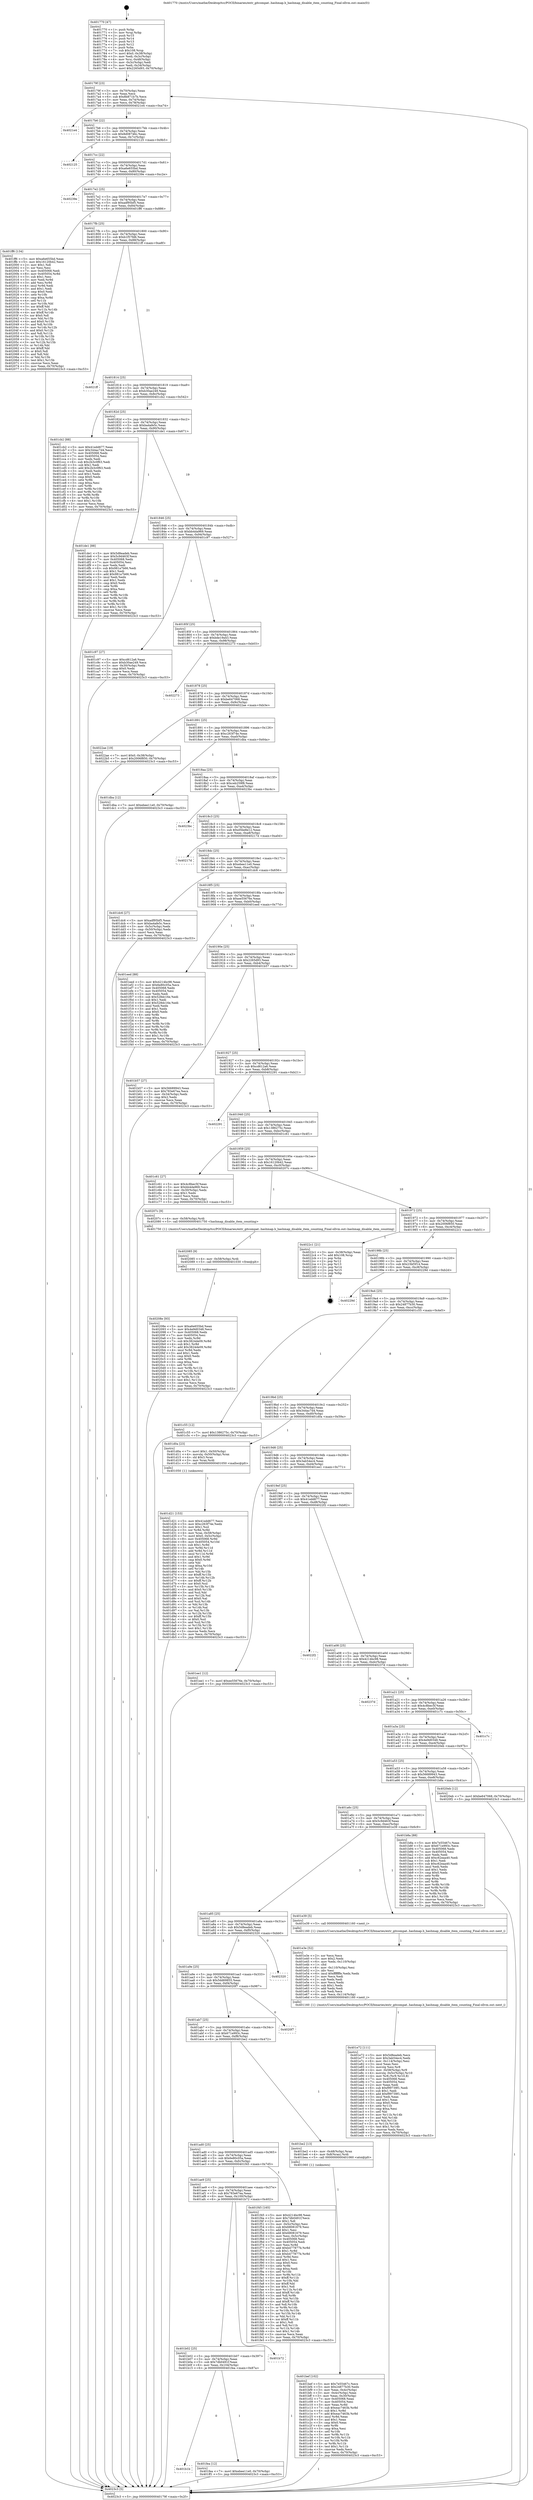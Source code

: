 digraph "0x401770" {
  label = "0x401770 (/mnt/c/Users/mathe/Desktop/tcc/POCII/binaries/extr_gitcompat..hashmap.h_hashmap_disable_item_counting_Final-ollvm.out::main(0))"
  labelloc = "t"
  node[shape=record]

  Entry [label="",width=0.3,height=0.3,shape=circle,fillcolor=black,style=filled]
  "0x40179f" [label="{
     0x40179f [23]\l
     | [instrs]\l
     &nbsp;&nbsp;0x40179f \<+3\>: mov -0x70(%rbp),%eax\l
     &nbsp;&nbsp;0x4017a2 \<+2\>: mov %eax,%ecx\l
     &nbsp;&nbsp;0x4017a4 \<+6\>: sub $0x8b871b7b,%ecx\l
     &nbsp;&nbsp;0x4017aa \<+3\>: mov %eax,-0x74(%rbp)\l
     &nbsp;&nbsp;0x4017ad \<+3\>: mov %ecx,-0x78(%rbp)\l
     &nbsp;&nbsp;0x4017b0 \<+6\>: je 00000000004021e4 \<main+0xa74\>\l
  }"]
  "0x4021e4" [label="{
     0x4021e4\l
  }", style=dashed]
  "0x4017b6" [label="{
     0x4017b6 [22]\l
     | [instrs]\l
     &nbsp;&nbsp;0x4017b6 \<+5\>: jmp 00000000004017bb \<main+0x4b\>\l
     &nbsp;&nbsp;0x4017bb \<+3\>: mov -0x74(%rbp),%eax\l
     &nbsp;&nbsp;0x4017be \<+5\>: sub $0x8d08746c,%eax\l
     &nbsp;&nbsp;0x4017c3 \<+3\>: mov %eax,-0x7c(%rbp)\l
     &nbsp;&nbsp;0x4017c6 \<+6\>: je 0000000000402125 \<main+0x9b5\>\l
  }"]
  Exit [label="",width=0.3,height=0.3,shape=circle,fillcolor=black,style=filled,peripheries=2]
  "0x402125" [label="{
     0x402125\l
  }", style=dashed]
  "0x4017cc" [label="{
     0x4017cc [22]\l
     | [instrs]\l
     &nbsp;&nbsp;0x4017cc \<+5\>: jmp 00000000004017d1 \<main+0x61\>\l
     &nbsp;&nbsp;0x4017d1 \<+3\>: mov -0x74(%rbp),%eax\l
     &nbsp;&nbsp;0x4017d4 \<+5\>: sub $0xa6e655bd,%eax\l
     &nbsp;&nbsp;0x4017d9 \<+3\>: mov %eax,-0x80(%rbp)\l
     &nbsp;&nbsp;0x4017dc \<+6\>: je 000000000040239e \<main+0xc2e\>\l
  }"]
  "0x40208e" [label="{
     0x40208e [93]\l
     | [instrs]\l
     &nbsp;&nbsp;0x40208e \<+5\>: mov $0xa6e655bd,%eax\l
     &nbsp;&nbsp;0x402093 \<+5\>: mov $0x4e9d0348,%ecx\l
     &nbsp;&nbsp;0x402098 \<+7\>: mov 0x405068,%edx\l
     &nbsp;&nbsp;0x40209f \<+7\>: mov 0x405054,%esi\l
     &nbsp;&nbsp;0x4020a6 \<+3\>: mov %edx,%r8d\l
     &nbsp;&nbsp;0x4020a9 \<+7\>: sub $0x3824de09,%r8d\l
     &nbsp;&nbsp;0x4020b0 \<+4\>: sub $0x1,%r8d\l
     &nbsp;&nbsp;0x4020b4 \<+7\>: add $0x3824de09,%r8d\l
     &nbsp;&nbsp;0x4020bb \<+4\>: imul %r8d,%edx\l
     &nbsp;&nbsp;0x4020bf \<+3\>: and $0x1,%edx\l
     &nbsp;&nbsp;0x4020c2 \<+3\>: cmp $0x0,%edx\l
     &nbsp;&nbsp;0x4020c5 \<+4\>: sete %r9b\l
     &nbsp;&nbsp;0x4020c9 \<+3\>: cmp $0xa,%esi\l
     &nbsp;&nbsp;0x4020cc \<+4\>: setl %r10b\l
     &nbsp;&nbsp;0x4020d0 \<+3\>: mov %r9b,%r11b\l
     &nbsp;&nbsp;0x4020d3 \<+3\>: and %r10b,%r11b\l
     &nbsp;&nbsp;0x4020d6 \<+3\>: xor %r10b,%r9b\l
     &nbsp;&nbsp;0x4020d9 \<+3\>: or %r9b,%r11b\l
     &nbsp;&nbsp;0x4020dc \<+4\>: test $0x1,%r11b\l
     &nbsp;&nbsp;0x4020e0 \<+3\>: cmovne %ecx,%eax\l
     &nbsp;&nbsp;0x4020e3 \<+3\>: mov %eax,-0x70(%rbp)\l
     &nbsp;&nbsp;0x4020e6 \<+5\>: jmp 00000000004023c3 \<main+0xc53\>\l
  }"]
  "0x40239e" [label="{
     0x40239e\l
  }", style=dashed]
  "0x4017e2" [label="{
     0x4017e2 [25]\l
     | [instrs]\l
     &nbsp;&nbsp;0x4017e2 \<+5\>: jmp 00000000004017e7 \<main+0x77\>\l
     &nbsp;&nbsp;0x4017e7 \<+3\>: mov -0x74(%rbp),%eax\l
     &nbsp;&nbsp;0x4017ea \<+5\>: sub $0xadf95bf5,%eax\l
     &nbsp;&nbsp;0x4017ef \<+6\>: mov %eax,-0x84(%rbp)\l
     &nbsp;&nbsp;0x4017f5 \<+6\>: je 0000000000401ff6 \<main+0x886\>\l
  }"]
  "0x402085" [label="{
     0x402085 [9]\l
     | [instrs]\l
     &nbsp;&nbsp;0x402085 \<+4\>: mov -0x58(%rbp),%rdi\l
     &nbsp;&nbsp;0x402089 \<+5\>: call 0000000000401030 \<free@plt\>\l
     | [calls]\l
     &nbsp;&nbsp;0x401030 \{1\} (unknown)\l
  }"]
  "0x401ff6" [label="{
     0x401ff6 [134]\l
     | [instrs]\l
     &nbsp;&nbsp;0x401ff6 \<+5\>: mov $0xa6e655bd,%eax\l
     &nbsp;&nbsp;0x401ffb \<+5\>: mov $0x16120b42,%ecx\l
     &nbsp;&nbsp;0x402000 \<+2\>: mov $0x1,%dl\l
     &nbsp;&nbsp;0x402002 \<+2\>: xor %esi,%esi\l
     &nbsp;&nbsp;0x402004 \<+7\>: mov 0x405068,%edi\l
     &nbsp;&nbsp;0x40200b \<+8\>: mov 0x405054,%r8d\l
     &nbsp;&nbsp;0x402013 \<+3\>: sub $0x1,%esi\l
     &nbsp;&nbsp;0x402016 \<+3\>: mov %edi,%r9d\l
     &nbsp;&nbsp;0x402019 \<+3\>: add %esi,%r9d\l
     &nbsp;&nbsp;0x40201c \<+4\>: imul %r9d,%edi\l
     &nbsp;&nbsp;0x402020 \<+3\>: and $0x1,%edi\l
     &nbsp;&nbsp;0x402023 \<+3\>: cmp $0x0,%edi\l
     &nbsp;&nbsp;0x402026 \<+4\>: sete %r10b\l
     &nbsp;&nbsp;0x40202a \<+4\>: cmp $0xa,%r8d\l
     &nbsp;&nbsp;0x40202e \<+4\>: setl %r11b\l
     &nbsp;&nbsp;0x402032 \<+3\>: mov %r10b,%bl\l
     &nbsp;&nbsp;0x402035 \<+3\>: xor $0xff,%bl\l
     &nbsp;&nbsp;0x402038 \<+3\>: mov %r11b,%r14b\l
     &nbsp;&nbsp;0x40203b \<+4\>: xor $0xff,%r14b\l
     &nbsp;&nbsp;0x40203f \<+3\>: xor $0x0,%dl\l
     &nbsp;&nbsp;0x402042 \<+3\>: mov %bl,%r15b\l
     &nbsp;&nbsp;0x402045 \<+4\>: and $0x0,%r15b\l
     &nbsp;&nbsp;0x402049 \<+3\>: and %dl,%r10b\l
     &nbsp;&nbsp;0x40204c \<+3\>: mov %r14b,%r12b\l
     &nbsp;&nbsp;0x40204f \<+4\>: and $0x0,%r12b\l
     &nbsp;&nbsp;0x402053 \<+3\>: and %dl,%r11b\l
     &nbsp;&nbsp;0x402056 \<+3\>: or %r10b,%r15b\l
     &nbsp;&nbsp;0x402059 \<+3\>: or %r11b,%r12b\l
     &nbsp;&nbsp;0x40205c \<+3\>: xor %r12b,%r15b\l
     &nbsp;&nbsp;0x40205f \<+3\>: or %r14b,%bl\l
     &nbsp;&nbsp;0x402062 \<+3\>: xor $0xff,%bl\l
     &nbsp;&nbsp;0x402065 \<+3\>: or $0x0,%dl\l
     &nbsp;&nbsp;0x402068 \<+2\>: and %dl,%bl\l
     &nbsp;&nbsp;0x40206a \<+3\>: or %bl,%r15b\l
     &nbsp;&nbsp;0x40206d \<+4\>: test $0x1,%r15b\l
     &nbsp;&nbsp;0x402071 \<+3\>: cmovne %ecx,%eax\l
     &nbsp;&nbsp;0x402074 \<+3\>: mov %eax,-0x70(%rbp)\l
     &nbsp;&nbsp;0x402077 \<+5\>: jmp 00000000004023c3 \<main+0xc53\>\l
  }"]
  "0x4017fb" [label="{
     0x4017fb [25]\l
     | [instrs]\l
     &nbsp;&nbsp;0x4017fb \<+5\>: jmp 0000000000401800 \<main+0x90\>\l
     &nbsp;&nbsp;0x401800 \<+3\>: mov -0x74(%rbp),%eax\l
     &nbsp;&nbsp;0x401803 \<+5\>: sub $0xb1f57fd6,%eax\l
     &nbsp;&nbsp;0x401808 \<+6\>: mov %eax,-0x88(%rbp)\l
     &nbsp;&nbsp;0x40180e \<+6\>: je 00000000004021ff \<main+0xa8f\>\l
  }"]
  "0x401b1b" [label="{
     0x401b1b\l
  }", style=dashed]
  "0x4021ff" [label="{
     0x4021ff\l
  }", style=dashed]
  "0x401814" [label="{
     0x401814 [25]\l
     | [instrs]\l
     &nbsp;&nbsp;0x401814 \<+5\>: jmp 0000000000401819 \<main+0xa9\>\l
     &nbsp;&nbsp;0x401819 \<+3\>: mov -0x74(%rbp),%eax\l
     &nbsp;&nbsp;0x40181c \<+5\>: sub $0xb30ae249,%eax\l
     &nbsp;&nbsp;0x401821 \<+6\>: mov %eax,-0x8c(%rbp)\l
     &nbsp;&nbsp;0x401827 \<+6\>: je 0000000000401cb2 \<main+0x542\>\l
  }"]
  "0x401fea" [label="{
     0x401fea [12]\l
     | [instrs]\l
     &nbsp;&nbsp;0x401fea \<+7\>: movl $0xebee11e0,-0x70(%rbp)\l
     &nbsp;&nbsp;0x401ff1 \<+5\>: jmp 00000000004023c3 \<main+0xc53\>\l
  }"]
  "0x401cb2" [label="{
     0x401cb2 [88]\l
     | [instrs]\l
     &nbsp;&nbsp;0x401cb2 \<+5\>: mov $0x41edd677,%eax\l
     &nbsp;&nbsp;0x401cb7 \<+5\>: mov $0x344ac7d4,%ecx\l
     &nbsp;&nbsp;0x401cbc \<+7\>: mov 0x405068,%edx\l
     &nbsp;&nbsp;0x401cc3 \<+7\>: mov 0x405054,%esi\l
     &nbsp;&nbsp;0x401cca \<+2\>: mov %edx,%edi\l
     &nbsp;&nbsp;0x401ccc \<+6\>: sub $0x2b3c0f63,%edi\l
     &nbsp;&nbsp;0x401cd2 \<+3\>: sub $0x1,%edi\l
     &nbsp;&nbsp;0x401cd5 \<+6\>: add $0x2b3c0f63,%edi\l
     &nbsp;&nbsp;0x401cdb \<+3\>: imul %edi,%edx\l
     &nbsp;&nbsp;0x401cde \<+3\>: and $0x1,%edx\l
     &nbsp;&nbsp;0x401ce1 \<+3\>: cmp $0x0,%edx\l
     &nbsp;&nbsp;0x401ce4 \<+4\>: sete %r8b\l
     &nbsp;&nbsp;0x401ce8 \<+3\>: cmp $0xa,%esi\l
     &nbsp;&nbsp;0x401ceb \<+4\>: setl %r9b\l
     &nbsp;&nbsp;0x401cef \<+3\>: mov %r8b,%r10b\l
     &nbsp;&nbsp;0x401cf2 \<+3\>: and %r9b,%r10b\l
     &nbsp;&nbsp;0x401cf5 \<+3\>: xor %r9b,%r8b\l
     &nbsp;&nbsp;0x401cf8 \<+3\>: or %r8b,%r10b\l
     &nbsp;&nbsp;0x401cfb \<+4\>: test $0x1,%r10b\l
     &nbsp;&nbsp;0x401cff \<+3\>: cmovne %ecx,%eax\l
     &nbsp;&nbsp;0x401d02 \<+3\>: mov %eax,-0x70(%rbp)\l
     &nbsp;&nbsp;0x401d05 \<+5\>: jmp 00000000004023c3 \<main+0xc53\>\l
  }"]
  "0x40182d" [label="{
     0x40182d [25]\l
     | [instrs]\l
     &nbsp;&nbsp;0x40182d \<+5\>: jmp 0000000000401832 \<main+0xc2\>\l
     &nbsp;&nbsp;0x401832 \<+3\>: mov -0x74(%rbp),%eax\l
     &nbsp;&nbsp;0x401835 \<+5\>: sub $0xba4afe5c,%eax\l
     &nbsp;&nbsp;0x40183a \<+6\>: mov %eax,-0x90(%rbp)\l
     &nbsp;&nbsp;0x401840 \<+6\>: je 0000000000401de1 \<main+0x671\>\l
  }"]
  "0x401b02" [label="{
     0x401b02 [25]\l
     | [instrs]\l
     &nbsp;&nbsp;0x401b02 \<+5\>: jmp 0000000000401b07 \<main+0x397\>\l
     &nbsp;&nbsp;0x401b07 \<+3\>: mov -0x74(%rbp),%eax\l
     &nbsp;&nbsp;0x401b0a \<+5\>: sub $0x7db0491f,%eax\l
     &nbsp;&nbsp;0x401b0f \<+6\>: mov %eax,-0x104(%rbp)\l
     &nbsp;&nbsp;0x401b15 \<+6\>: je 0000000000401fea \<main+0x87a\>\l
  }"]
  "0x401de1" [label="{
     0x401de1 [88]\l
     | [instrs]\l
     &nbsp;&nbsp;0x401de1 \<+5\>: mov $0x5d8eadeb,%eax\l
     &nbsp;&nbsp;0x401de6 \<+5\>: mov $0x5c9d463f,%ecx\l
     &nbsp;&nbsp;0x401deb \<+7\>: mov 0x405068,%edx\l
     &nbsp;&nbsp;0x401df2 \<+7\>: mov 0x405054,%esi\l
     &nbsp;&nbsp;0x401df9 \<+2\>: mov %edx,%edi\l
     &nbsp;&nbsp;0x401dfb \<+6\>: sub $0x981a7b66,%edi\l
     &nbsp;&nbsp;0x401e01 \<+3\>: sub $0x1,%edi\l
     &nbsp;&nbsp;0x401e04 \<+6\>: add $0x981a7b66,%edi\l
     &nbsp;&nbsp;0x401e0a \<+3\>: imul %edi,%edx\l
     &nbsp;&nbsp;0x401e0d \<+3\>: and $0x1,%edx\l
     &nbsp;&nbsp;0x401e10 \<+3\>: cmp $0x0,%edx\l
     &nbsp;&nbsp;0x401e13 \<+4\>: sete %r8b\l
     &nbsp;&nbsp;0x401e17 \<+3\>: cmp $0xa,%esi\l
     &nbsp;&nbsp;0x401e1a \<+4\>: setl %r9b\l
     &nbsp;&nbsp;0x401e1e \<+3\>: mov %r8b,%r10b\l
     &nbsp;&nbsp;0x401e21 \<+3\>: and %r9b,%r10b\l
     &nbsp;&nbsp;0x401e24 \<+3\>: xor %r9b,%r8b\l
     &nbsp;&nbsp;0x401e27 \<+3\>: or %r8b,%r10b\l
     &nbsp;&nbsp;0x401e2a \<+4\>: test $0x1,%r10b\l
     &nbsp;&nbsp;0x401e2e \<+3\>: cmovne %ecx,%eax\l
     &nbsp;&nbsp;0x401e31 \<+3\>: mov %eax,-0x70(%rbp)\l
     &nbsp;&nbsp;0x401e34 \<+5\>: jmp 00000000004023c3 \<main+0xc53\>\l
  }"]
  "0x401846" [label="{
     0x401846 [25]\l
     | [instrs]\l
     &nbsp;&nbsp;0x401846 \<+5\>: jmp 000000000040184b \<main+0xdb\>\l
     &nbsp;&nbsp;0x40184b \<+3\>: mov -0x74(%rbp),%eax\l
     &nbsp;&nbsp;0x40184e \<+5\>: sub $0xbb4da969,%eax\l
     &nbsp;&nbsp;0x401853 \<+6\>: mov %eax,-0x94(%rbp)\l
     &nbsp;&nbsp;0x401859 \<+6\>: je 0000000000401c97 \<main+0x527\>\l
  }"]
  "0x401b72" [label="{
     0x401b72\l
  }", style=dashed]
  "0x401c97" [label="{
     0x401c97 [27]\l
     | [instrs]\l
     &nbsp;&nbsp;0x401c97 \<+5\>: mov $0xcd612a6,%eax\l
     &nbsp;&nbsp;0x401c9c \<+5\>: mov $0xb30ae249,%ecx\l
     &nbsp;&nbsp;0x401ca1 \<+3\>: mov -0x30(%rbp),%edx\l
     &nbsp;&nbsp;0x401ca4 \<+3\>: cmp $0x0,%edx\l
     &nbsp;&nbsp;0x401ca7 \<+3\>: cmove %ecx,%eax\l
     &nbsp;&nbsp;0x401caa \<+3\>: mov %eax,-0x70(%rbp)\l
     &nbsp;&nbsp;0x401cad \<+5\>: jmp 00000000004023c3 \<main+0xc53\>\l
  }"]
  "0x40185f" [label="{
     0x40185f [25]\l
     | [instrs]\l
     &nbsp;&nbsp;0x40185f \<+5\>: jmp 0000000000401864 \<main+0xf4\>\l
     &nbsp;&nbsp;0x401864 \<+3\>: mov -0x74(%rbp),%eax\l
     &nbsp;&nbsp;0x401867 \<+5\>: sub $0xbde19a43,%eax\l
     &nbsp;&nbsp;0x40186c \<+6\>: mov %eax,-0x98(%rbp)\l
     &nbsp;&nbsp;0x401872 \<+6\>: je 0000000000402273 \<main+0xb03\>\l
  }"]
  "0x401ae9" [label="{
     0x401ae9 [25]\l
     | [instrs]\l
     &nbsp;&nbsp;0x401ae9 \<+5\>: jmp 0000000000401aee \<main+0x37e\>\l
     &nbsp;&nbsp;0x401aee \<+3\>: mov -0x74(%rbp),%eax\l
     &nbsp;&nbsp;0x401af1 \<+5\>: sub $0x783e67ea,%eax\l
     &nbsp;&nbsp;0x401af6 \<+6\>: mov %eax,-0x100(%rbp)\l
     &nbsp;&nbsp;0x401afc \<+6\>: je 0000000000401b72 \<main+0x402\>\l
  }"]
  "0x402273" [label="{
     0x402273\l
  }", style=dashed]
  "0x401878" [label="{
     0x401878 [25]\l
     | [instrs]\l
     &nbsp;&nbsp;0x401878 \<+5\>: jmp 000000000040187d \<main+0x10d\>\l
     &nbsp;&nbsp;0x40187d \<+3\>: mov -0x74(%rbp),%eax\l
     &nbsp;&nbsp;0x401880 \<+5\>: sub $0xbe647068,%eax\l
     &nbsp;&nbsp;0x401885 \<+6\>: mov %eax,-0x9c(%rbp)\l
     &nbsp;&nbsp;0x40188b \<+6\>: je 00000000004022ae \<main+0xb3e\>\l
  }"]
  "0x401f45" [label="{
     0x401f45 [165]\l
     | [instrs]\l
     &nbsp;&nbsp;0x401f45 \<+5\>: mov $0x4214bc98,%eax\l
     &nbsp;&nbsp;0x401f4a \<+5\>: mov $0x7db0491f,%ecx\l
     &nbsp;&nbsp;0x401f4f \<+2\>: mov $0x1,%dl\l
     &nbsp;&nbsp;0x401f51 \<+3\>: mov -0x5c(%rbp),%esi\l
     &nbsp;&nbsp;0x401f54 \<+6\>: sub $0x68081679,%esi\l
     &nbsp;&nbsp;0x401f5a \<+3\>: add $0x1,%esi\l
     &nbsp;&nbsp;0x401f5d \<+6\>: add $0x68081679,%esi\l
     &nbsp;&nbsp;0x401f63 \<+3\>: mov %esi,-0x5c(%rbp)\l
     &nbsp;&nbsp;0x401f66 \<+7\>: mov 0x405068,%esi\l
     &nbsp;&nbsp;0x401f6d \<+7\>: mov 0x405054,%edi\l
     &nbsp;&nbsp;0x401f74 \<+3\>: mov %esi,%r8d\l
     &nbsp;&nbsp;0x401f77 \<+7\>: add $0xb477877b,%r8d\l
     &nbsp;&nbsp;0x401f7e \<+4\>: sub $0x1,%r8d\l
     &nbsp;&nbsp;0x401f82 \<+7\>: sub $0xb477877b,%r8d\l
     &nbsp;&nbsp;0x401f89 \<+4\>: imul %r8d,%esi\l
     &nbsp;&nbsp;0x401f8d \<+3\>: and $0x1,%esi\l
     &nbsp;&nbsp;0x401f90 \<+3\>: cmp $0x0,%esi\l
     &nbsp;&nbsp;0x401f93 \<+4\>: sete %r9b\l
     &nbsp;&nbsp;0x401f97 \<+3\>: cmp $0xa,%edi\l
     &nbsp;&nbsp;0x401f9a \<+4\>: setl %r10b\l
     &nbsp;&nbsp;0x401f9e \<+3\>: mov %r9b,%r11b\l
     &nbsp;&nbsp;0x401fa1 \<+4\>: xor $0xff,%r11b\l
     &nbsp;&nbsp;0x401fa5 \<+3\>: mov %r10b,%bl\l
     &nbsp;&nbsp;0x401fa8 \<+3\>: xor $0xff,%bl\l
     &nbsp;&nbsp;0x401fab \<+3\>: xor $0x1,%dl\l
     &nbsp;&nbsp;0x401fae \<+3\>: mov %r11b,%r14b\l
     &nbsp;&nbsp;0x401fb1 \<+4\>: and $0xff,%r14b\l
     &nbsp;&nbsp;0x401fb5 \<+3\>: and %dl,%r9b\l
     &nbsp;&nbsp;0x401fb8 \<+3\>: mov %bl,%r15b\l
     &nbsp;&nbsp;0x401fbb \<+4\>: and $0xff,%r15b\l
     &nbsp;&nbsp;0x401fbf \<+3\>: and %dl,%r10b\l
     &nbsp;&nbsp;0x401fc2 \<+3\>: or %r9b,%r14b\l
     &nbsp;&nbsp;0x401fc5 \<+3\>: or %r10b,%r15b\l
     &nbsp;&nbsp;0x401fc8 \<+3\>: xor %r15b,%r14b\l
     &nbsp;&nbsp;0x401fcb \<+3\>: or %bl,%r11b\l
     &nbsp;&nbsp;0x401fce \<+4\>: xor $0xff,%r11b\l
     &nbsp;&nbsp;0x401fd2 \<+3\>: or $0x1,%dl\l
     &nbsp;&nbsp;0x401fd5 \<+3\>: and %dl,%r11b\l
     &nbsp;&nbsp;0x401fd8 \<+3\>: or %r11b,%r14b\l
     &nbsp;&nbsp;0x401fdb \<+4\>: test $0x1,%r14b\l
     &nbsp;&nbsp;0x401fdf \<+3\>: cmovne %ecx,%eax\l
     &nbsp;&nbsp;0x401fe2 \<+3\>: mov %eax,-0x70(%rbp)\l
     &nbsp;&nbsp;0x401fe5 \<+5\>: jmp 00000000004023c3 \<main+0xc53\>\l
  }"]
  "0x4022ae" [label="{
     0x4022ae [19]\l
     | [instrs]\l
     &nbsp;&nbsp;0x4022ae \<+7\>: movl $0x0,-0x38(%rbp)\l
     &nbsp;&nbsp;0x4022b5 \<+7\>: movl $0x2006f850,-0x70(%rbp)\l
     &nbsp;&nbsp;0x4022bc \<+5\>: jmp 00000000004023c3 \<main+0xc53\>\l
  }"]
  "0x401891" [label="{
     0x401891 [25]\l
     | [instrs]\l
     &nbsp;&nbsp;0x401891 \<+5\>: jmp 0000000000401896 \<main+0x126\>\l
     &nbsp;&nbsp;0x401896 \<+3\>: mov -0x74(%rbp),%eax\l
     &nbsp;&nbsp;0x401899 \<+5\>: sub $0xc263f74e,%eax\l
     &nbsp;&nbsp;0x40189e \<+6\>: mov %eax,-0xa0(%rbp)\l
     &nbsp;&nbsp;0x4018a4 \<+6\>: je 0000000000401dba \<main+0x64a\>\l
  }"]
  "0x401e72" [label="{
     0x401e72 [111]\l
     | [instrs]\l
     &nbsp;&nbsp;0x401e72 \<+5\>: mov $0x5d8eadeb,%ecx\l
     &nbsp;&nbsp;0x401e77 \<+5\>: mov $0x3ab54ec4,%edx\l
     &nbsp;&nbsp;0x401e7c \<+6\>: mov -0x114(%rbp),%esi\l
     &nbsp;&nbsp;0x401e82 \<+3\>: imul %eax,%esi\l
     &nbsp;&nbsp;0x401e85 \<+3\>: movslq %esi,%r8\l
     &nbsp;&nbsp;0x401e88 \<+4\>: mov -0x58(%rbp),%r9\l
     &nbsp;&nbsp;0x401e8c \<+4\>: movslq -0x5c(%rbp),%r10\l
     &nbsp;&nbsp;0x401e90 \<+4\>: mov %r8,(%r9,%r10,8)\l
     &nbsp;&nbsp;0x401e94 \<+7\>: mov 0x405068,%eax\l
     &nbsp;&nbsp;0x401e9b \<+7\>: mov 0x405054,%esi\l
     &nbsp;&nbsp;0x401ea2 \<+2\>: mov %eax,%edi\l
     &nbsp;&nbsp;0x401ea4 \<+6\>: sub $0xf99739f1,%edi\l
     &nbsp;&nbsp;0x401eaa \<+3\>: sub $0x1,%edi\l
     &nbsp;&nbsp;0x401ead \<+6\>: add $0xf99739f1,%edi\l
     &nbsp;&nbsp;0x401eb3 \<+3\>: imul %edi,%eax\l
     &nbsp;&nbsp;0x401eb6 \<+3\>: and $0x1,%eax\l
     &nbsp;&nbsp;0x401eb9 \<+3\>: cmp $0x0,%eax\l
     &nbsp;&nbsp;0x401ebc \<+4\>: sete %r11b\l
     &nbsp;&nbsp;0x401ec0 \<+3\>: cmp $0xa,%esi\l
     &nbsp;&nbsp;0x401ec3 \<+3\>: setl %bl\l
     &nbsp;&nbsp;0x401ec6 \<+3\>: mov %r11b,%r14b\l
     &nbsp;&nbsp;0x401ec9 \<+3\>: and %bl,%r14b\l
     &nbsp;&nbsp;0x401ecc \<+3\>: xor %bl,%r11b\l
     &nbsp;&nbsp;0x401ecf \<+3\>: or %r11b,%r14b\l
     &nbsp;&nbsp;0x401ed2 \<+4\>: test $0x1,%r14b\l
     &nbsp;&nbsp;0x401ed6 \<+3\>: cmovne %edx,%ecx\l
     &nbsp;&nbsp;0x401ed9 \<+3\>: mov %ecx,-0x70(%rbp)\l
     &nbsp;&nbsp;0x401edc \<+5\>: jmp 00000000004023c3 \<main+0xc53\>\l
  }"]
  "0x401dba" [label="{
     0x401dba [12]\l
     | [instrs]\l
     &nbsp;&nbsp;0x401dba \<+7\>: movl $0xebee11e0,-0x70(%rbp)\l
     &nbsp;&nbsp;0x401dc1 \<+5\>: jmp 00000000004023c3 \<main+0xc53\>\l
  }"]
  "0x4018aa" [label="{
     0x4018aa [25]\l
     | [instrs]\l
     &nbsp;&nbsp;0x4018aa \<+5\>: jmp 00000000004018af \<main+0x13f\>\l
     &nbsp;&nbsp;0x4018af \<+3\>: mov -0x74(%rbp),%eax\l
     &nbsp;&nbsp;0x4018b2 \<+5\>: sub $0xceb259f8,%eax\l
     &nbsp;&nbsp;0x4018b7 \<+6\>: mov %eax,-0xa4(%rbp)\l
     &nbsp;&nbsp;0x4018bd \<+6\>: je 00000000004023bc \<main+0xc4c\>\l
  }"]
  "0x401e3e" [label="{
     0x401e3e [52]\l
     | [instrs]\l
     &nbsp;&nbsp;0x401e3e \<+2\>: xor %ecx,%ecx\l
     &nbsp;&nbsp;0x401e40 \<+5\>: mov $0x2,%edx\l
     &nbsp;&nbsp;0x401e45 \<+6\>: mov %edx,-0x110(%rbp)\l
     &nbsp;&nbsp;0x401e4b \<+1\>: cltd\l
     &nbsp;&nbsp;0x401e4c \<+6\>: mov -0x110(%rbp),%esi\l
     &nbsp;&nbsp;0x401e52 \<+2\>: idiv %esi\l
     &nbsp;&nbsp;0x401e54 \<+6\>: imul $0xfffffffe,%edx,%edx\l
     &nbsp;&nbsp;0x401e5a \<+2\>: mov %ecx,%edi\l
     &nbsp;&nbsp;0x401e5c \<+2\>: sub %edx,%edi\l
     &nbsp;&nbsp;0x401e5e \<+2\>: mov %ecx,%edx\l
     &nbsp;&nbsp;0x401e60 \<+3\>: sub $0x1,%edx\l
     &nbsp;&nbsp;0x401e63 \<+2\>: add %edx,%edi\l
     &nbsp;&nbsp;0x401e65 \<+2\>: sub %edi,%ecx\l
     &nbsp;&nbsp;0x401e67 \<+6\>: mov %ecx,-0x114(%rbp)\l
     &nbsp;&nbsp;0x401e6d \<+5\>: call 0000000000401160 \<next_i\>\l
     | [calls]\l
     &nbsp;&nbsp;0x401160 \{1\} (/mnt/c/Users/mathe/Desktop/tcc/POCII/binaries/extr_gitcompat..hashmap.h_hashmap_disable_item_counting_Final-ollvm.out::next_i)\l
  }"]
  "0x4023bc" [label="{
     0x4023bc\l
  }", style=dashed]
  "0x4018c3" [label="{
     0x4018c3 [25]\l
     | [instrs]\l
     &nbsp;&nbsp;0x4018c3 \<+5\>: jmp 00000000004018c8 \<main+0x158\>\l
     &nbsp;&nbsp;0x4018c8 \<+3\>: mov -0x74(%rbp),%eax\l
     &nbsp;&nbsp;0x4018cb \<+5\>: sub $0xd5be8e12,%eax\l
     &nbsp;&nbsp;0x4018d0 \<+6\>: mov %eax,-0xa8(%rbp)\l
     &nbsp;&nbsp;0x4018d6 \<+6\>: je 000000000040217d \<main+0xa0d\>\l
  }"]
  "0x401d21" [label="{
     0x401d21 [153]\l
     | [instrs]\l
     &nbsp;&nbsp;0x401d21 \<+5\>: mov $0x41edd677,%ecx\l
     &nbsp;&nbsp;0x401d26 \<+5\>: mov $0xc263f74e,%edx\l
     &nbsp;&nbsp;0x401d2b \<+3\>: mov $0x1,%sil\l
     &nbsp;&nbsp;0x401d2e \<+3\>: xor %r8d,%r8d\l
     &nbsp;&nbsp;0x401d31 \<+4\>: mov %rax,-0x58(%rbp)\l
     &nbsp;&nbsp;0x401d35 \<+7\>: movl $0x0,-0x5c(%rbp)\l
     &nbsp;&nbsp;0x401d3c \<+8\>: mov 0x405068,%r9d\l
     &nbsp;&nbsp;0x401d44 \<+8\>: mov 0x405054,%r10d\l
     &nbsp;&nbsp;0x401d4c \<+4\>: sub $0x1,%r8d\l
     &nbsp;&nbsp;0x401d50 \<+3\>: mov %r9d,%r11d\l
     &nbsp;&nbsp;0x401d53 \<+3\>: add %r8d,%r11d\l
     &nbsp;&nbsp;0x401d56 \<+4\>: imul %r11d,%r9d\l
     &nbsp;&nbsp;0x401d5a \<+4\>: and $0x1,%r9d\l
     &nbsp;&nbsp;0x401d5e \<+4\>: cmp $0x0,%r9d\l
     &nbsp;&nbsp;0x401d62 \<+3\>: sete %bl\l
     &nbsp;&nbsp;0x401d65 \<+4\>: cmp $0xa,%r10d\l
     &nbsp;&nbsp;0x401d69 \<+4\>: setl %r14b\l
     &nbsp;&nbsp;0x401d6d \<+3\>: mov %bl,%r15b\l
     &nbsp;&nbsp;0x401d70 \<+4\>: xor $0xff,%r15b\l
     &nbsp;&nbsp;0x401d74 \<+3\>: mov %r14b,%r12b\l
     &nbsp;&nbsp;0x401d77 \<+4\>: xor $0xff,%r12b\l
     &nbsp;&nbsp;0x401d7b \<+4\>: xor $0x0,%sil\l
     &nbsp;&nbsp;0x401d7f \<+3\>: mov %r15b,%r13b\l
     &nbsp;&nbsp;0x401d82 \<+4\>: and $0x0,%r13b\l
     &nbsp;&nbsp;0x401d86 \<+3\>: and %sil,%bl\l
     &nbsp;&nbsp;0x401d89 \<+3\>: mov %r12b,%al\l
     &nbsp;&nbsp;0x401d8c \<+2\>: and $0x0,%al\l
     &nbsp;&nbsp;0x401d8e \<+3\>: and %sil,%r14b\l
     &nbsp;&nbsp;0x401d91 \<+3\>: or %bl,%r13b\l
     &nbsp;&nbsp;0x401d94 \<+3\>: or %r14b,%al\l
     &nbsp;&nbsp;0x401d97 \<+3\>: xor %al,%r13b\l
     &nbsp;&nbsp;0x401d9a \<+3\>: or %r12b,%r15b\l
     &nbsp;&nbsp;0x401d9d \<+4\>: xor $0xff,%r15b\l
     &nbsp;&nbsp;0x401da1 \<+4\>: or $0x0,%sil\l
     &nbsp;&nbsp;0x401da5 \<+3\>: and %sil,%r15b\l
     &nbsp;&nbsp;0x401da8 \<+3\>: or %r15b,%r13b\l
     &nbsp;&nbsp;0x401dab \<+4\>: test $0x1,%r13b\l
     &nbsp;&nbsp;0x401daf \<+3\>: cmovne %edx,%ecx\l
     &nbsp;&nbsp;0x401db2 \<+3\>: mov %ecx,-0x70(%rbp)\l
     &nbsp;&nbsp;0x401db5 \<+5\>: jmp 00000000004023c3 \<main+0xc53\>\l
  }"]
  "0x40217d" [label="{
     0x40217d\l
  }", style=dashed]
  "0x4018dc" [label="{
     0x4018dc [25]\l
     | [instrs]\l
     &nbsp;&nbsp;0x4018dc \<+5\>: jmp 00000000004018e1 \<main+0x171\>\l
     &nbsp;&nbsp;0x4018e1 \<+3\>: mov -0x74(%rbp),%eax\l
     &nbsp;&nbsp;0x4018e4 \<+5\>: sub $0xebee11e0,%eax\l
     &nbsp;&nbsp;0x4018e9 \<+6\>: mov %eax,-0xac(%rbp)\l
     &nbsp;&nbsp;0x4018ef \<+6\>: je 0000000000401dc6 \<main+0x656\>\l
  }"]
  "0x401bef" [label="{
     0x401bef [102]\l
     | [instrs]\l
     &nbsp;&nbsp;0x401bef \<+5\>: mov $0x7e55467c,%ecx\l
     &nbsp;&nbsp;0x401bf4 \<+5\>: mov $0x24877b30,%edx\l
     &nbsp;&nbsp;0x401bf9 \<+3\>: mov %eax,-0x4c(%rbp)\l
     &nbsp;&nbsp;0x401bfc \<+3\>: mov -0x4c(%rbp),%eax\l
     &nbsp;&nbsp;0x401bff \<+3\>: mov %eax,-0x30(%rbp)\l
     &nbsp;&nbsp;0x401c02 \<+7\>: mov 0x405068,%eax\l
     &nbsp;&nbsp;0x401c09 \<+7\>: mov 0x405054,%esi\l
     &nbsp;&nbsp;0x401c10 \<+3\>: mov %eax,%r8d\l
     &nbsp;&nbsp;0x401c13 \<+7\>: sub $0xeac7463b,%r8d\l
     &nbsp;&nbsp;0x401c1a \<+4\>: sub $0x1,%r8d\l
     &nbsp;&nbsp;0x401c1e \<+7\>: add $0xeac7463b,%r8d\l
     &nbsp;&nbsp;0x401c25 \<+4\>: imul %r8d,%eax\l
     &nbsp;&nbsp;0x401c29 \<+3\>: and $0x1,%eax\l
     &nbsp;&nbsp;0x401c2c \<+3\>: cmp $0x0,%eax\l
     &nbsp;&nbsp;0x401c2f \<+4\>: sete %r9b\l
     &nbsp;&nbsp;0x401c33 \<+3\>: cmp $0xa,%esi\l
     &nbsp;&nbsp;0x401c36 \<+4\>: setl %r10b\l
     &nbsp;&nbsp;0x401c3a \<+3\>: mov %r9b,%r11b\l
     &nbsp;&nbsp;0x401c3d \<+3\>: and %r10b,%r11b\l
     &nbsp;&nbsp;0x401c40 \<+3\>: xor %r10b,%r9b\l
     &nbsp;&nbsp;0x401c43 \<+3\>: or %r9b,%r11b\l
     &nbsp;&nbsp;0x401c46 \<+4\>: test $0x1,%r11b\l
     &nbsp;&nbsp;0x401c4a \<+3\>: cmovne %edx,%ecx\l
     &nbsp;&nbsp;0x401c4d \<+3\>: mov %ecx,-0x70(%rbp)\l
     &nbsp;&nbsp;0x401c50 \<+5\>: jmp 00000000004023c3 \<main+0xc53\>\l
  }"]
  "0x401dc6" [label="{
     0x401dc6 [27]\l
     | [instrs]\l
     &nbsp;&nbsp;0x401dc6 \<+5\>: mov $0xadf95bf5,%eax\l
     &nbsp;&nbsp;0x401dcb \<+5\>: mov $0xba4afe5c,%ecx\l
     &nbsp;&nbsp;0x401dd0 \<+3\>: mov -0x5c(%rbp),%edx\l
     &nbsp;&nbsp;0x401dd3 \<+3\>: cmp -0x50(%rbp),%edx\l
     &nbsp;&nbsp;0x401dd6 \<+3\>: cmovl %ecx,%eax\l
     &nbsp;&nbsp;0x401dd9 \<+3\>: mov %eax,-0x70(%rbp)\l
     &nbsp;&nbsp;0x401ddc \<+5\>: jmp 00000000004023c3 \<main+0xc53\>\l
  }"]
  "0x4018f5" [label="{
     0x4018f5 [25]\l
     | [instrs]\l
     &nbsp;&nbsp;0x4018f5 \<+5\>: jmp 00000000004018fa \<main+0x18a\>\l
     &nbsp;&nbsp;0x4018fa \<+3\>: mov -0x74(%rbp),%eax\l
     &nbsp;&nbsp;0x4018fd \<+5\>: sub $0xee55676e,%eax\l
     &nbsp;&nbsp;0x401902 \<+6\>: mov %eax,-0xb0(%rbp)\l
     &nbsp;&nbsp;0x401908 \<+6\>: je 0000000000401eed \<main+0x77d\>\l
  }"]
  "0x401ad0" [label="{
     0x401ad0 [25]\l
     | [instrs]\l
     &nbsp;&nbsp;0x401ad0 \<+5\>: jmp 0000000000401ad5 \<main+0x365\>\l
     &nbsp;&nbsp;0x401ad5 \<+3\>: mov -0x74(%rbp),%eax\l
     &nbsp;&nbsp;0x401ad8 \<+5\>: sub $0x6e80c05a,%eax\l
     &nbsp;&nbsp;0x401add \<+6\>: mov %eax,-0xfc(%rbp)\l
     &nbsp;&nbsp;0x401ae3 \<+6\>: je 0000000000401f45 \<main+0x7d5\>\l
  }"]
  "0x401eed" [label="{
     0x401eed [88]\l
     | [instrs]\l
     &nbsp;&nbsp;0x401eed \<+5\>: mov $0x4214bc98,%eax\l
     &nbsp;&nbsp;0x401ef2 \<+5\>: mov $0x6e80c05a,%ecx\l
     &nbsp;&nbsp;0x401ef7 \<+7\>: mov 0x405068,%edx\l
     &nbsp;&nbsp;0x401efe \<+7\>: mov 0x405054,%esi\l
     &nbsp;&nbsp;0x401f05 \<+2\>: mov %edx,%edi\l
     &nbsp;&nbsp;0x401f07 \<+6\>: sub $0x528dc16e,%edi\l
     &nbsp;&nbsp;0x401f0d \<+3\>: sub $0x1,%edi\l
     &nbsp;&nbsp;0x401f10 \<+6\>: add $0x528dc16e,%edi\l
     &nbsp;&nbsp;0x401f16 \<+3\>: imul %edi,%edx\l
     &nbsp;&nbsp;0x401f19 \<+3\>: and $0x1,%edx\l
     &nbsp;&nbsp;0x401f1c \<+3\>: cmp $0x0,%edx\l
     &nbsp;&nbsp;0x401f1f \<+4\>: sete %r8b\l
     &nbsp;&nbsp;0x401f23 \<+3\>: cmp $0xa,%esi\l
     &nbsp;&nbsp;0x401f26 \<+4\>: setl %r9b\l
     &nbsp;&nbsp;0x401f2a \<+3\>: mov %r8b,%r10b\l
     &nbsp;&nbsp;0x401f2d \<+3\>: and %r9b,%r10b\l
     &nbsp;&nbsp;0x401f30 \<+3\>: xor %r9b,%r8b\l
     &nbsp;&nbsp;0x401f33 \<+3\>: or %r8b,%r10b\l
     &nbsp;&nbsp;0x401f36 \<+4\>: test $0x1,%r10b\l
     &nbsp;&nbsp;0x401f3a \<+3\>: cmovne %ecx,%eax\l
     &nbsp;&nbsp;0x401f3d \<+3\>: mov %eax,-0x70(%rbp)\l
     &nbsp;&nbsp;0x401f40 \<+5\>: jmp 00000000004023c3 \<main+0xc53\>\l
  }"]
  "0x40190e" [label="{
     0x40190e [25]\l
     | [instrs]\l
     &nbsp;&nbsp;0x40190e \<+5\>: jmp 0000000000401913 \<main+0x1a3\>\l
     &nbsp;&nbsp;0x401913 \<+3\>: mov -0x74(%rbp),%eax\l
     &nbsp;&nbsp;0x401916 \<+5\>: sub $0x2265d93,%eax\l
     &nbsp;&nbsp;0x40191b \<+6\>: mov %eax,-0xb4(%rbp)\l
     &nbsp;&nbsp;0x401921 \<+6\>: je 0000000000401b57 \<main+0x3e7\>\l
  }"]
  "0x401be2" [label="{
     0x401be2 [13]\l
     | [instrs]\l
     &nbsp;&nbsp;0x401be2 \<+4\>: mov -0x48(%rbp),%rax\l
     &nbsp;&nbsp;0x401be6 \<+4\>: mov 0x8(%rax),%rdi\l
     &nbsp;&nbsp;0x401bea \<+5\>: call 0000000000401060 \<atoi@plt\>\l
     | [calls]\l
     &nbsp;&nbsp;0x401060 \{1\} (unknown)\l
  }"]
  "0x401b57" [label="{
     0x401b57 [27]\l
     | [instrs]\l
     &nbsp;&nbsp;0x401b57 \<+5\>: mov $0x56689943,%eax\l
     &nbsp;&nbsp;0x401b5c \<+5\>: mov $0x783e67ea,%ecx\l
     &nbsp;&nbsp;0x401b61 \<+3\>: mov -0x34(%rbp),%edx\l
     &nbsp;&nbsp;0x401b64 \<+3\>: cmp $0x2,%edx\l
     &nbsp;&nbsp;0x401b67 \<+3\>: cmovne %ecx,%eax\l
     &nbsp;&nbsp;0x401b6a \<+3\>: mov %eax,-0x70(%rbp)\l
     &nbsp;&nbsp;0x401b6d \<+5\>: jmp 00000000004023c3 \<main+0xc53\>\l
  }"]
  "0x401927" [label="{
     0x401927 [25]\l
     | [instrs]\l
     &nbsp;&nbsp;0x401927 \<+5\>: jmp 000000000040192c \<main+0x1bc\>\l
     &nbsp;&nbsp;0x40192c \<+3\>: mov -0x74(%rbp),%eax\l
     &nbsp;&nbsp;0x40192f \<+5\>: sub $0xcd612a6,%eax\l
     &nbsp;&nbsp;0x401934 \<+6\>: mov %eax,-0xb8(%rbp)\l
     &nbsp;&nbsp;0x40193a \<+6\>: je 0000000000402291 \<main+0xb21\>\l
  }"]
  "0x4023c3" [label="{
     0x4023c3 [5]\l
     | [instrs]\l
     &nbsp;&nbsp;0x4023c3 \<+5\>: jmp 000000000040179f \<main+0x2f\>\l
  }"]
  "0x401770" [label="{
     0x401770 [47]\l
     | [instrs]\l
     &nbsp;&nbsp;0x401770 \<+1\>: push %rbp\l
     &nbsp;&nbsp;0x401771 \<+3\>: mov %rsp,%rbp\l
     &nbsp;&nbsp;0x401774 \<+2\>: push %r15\l
     &nbsp;&nbsp;0x401776 \<+2\>: push %r14\l
     &nbsp;&nbsp;0x401778 \<+2\>: push %r13\l
     &nbsp;&nbsp;0x40177a \<+2\>: push %r12\l
     &nbsp;&nbsp;0x40177c \<+1\>: push %rbx\l
     &nbsp;&nbsp;0x40177d \<+7\>: sub $0x108,%rsp\l
     &nbsp;&nbsp;0x401784 \<+7\>: movl $0x0,-0x38(%rbp)\l
     &nbsp;&nbsp;0x40178b \<+3\>: mov %edi,-0x3c(%rbp)\l
     &nbsp;&nbsp;0x40178e \<+4\>: mov %rsi,-0x48(%rbp)\l
     &nbsp;&nbsp;0x401792 \<+3\>: mov -0x3c(%rbp),%edi\l
     &nbsp;&nbsp;0x401795 \<+3\>: mov %edi,-0x34(%rbp)\l
     &nbsp;&nbsp;0x401798 \<+7\>: movl $0x2265d93,-0x70(%rbp)\l
  }"]
  "0x401ab7" [label="{
     0x401ab7 [25]\l
     | [instrs]\l
     &nbsp;&nbsp;0x401ab7 \<+5\>: jmp 0000000000401abc \<main+0x34c\>\l
     &nbsp;&nbsp;0x401abc \<+3\>: mov -0x74(%rbp),%eax\l
     &nbsp;&nbsp;0x401abf \<+5\>: sub $0x671e993c,%eax\l
     &nbsp;&nbsp;0x401ac4 \<+6\>: mov %eax,-0xf8(%rbp)\l
     &nbsp;&nbsp;0x401aca \<+6\>: je 0000000000401be2 \<main+0x472\>\l
  }"]
  "0x402291" [label="{
     0x402291\l
  }", style=dashed]
  "0x401940" [label="{
     0x401940 [25]\l
     | [instrs]\l
     &nbsp;&nbsp;0x401940 \<+5\>: jmp 0000000000401945 \<main+0x1d5\>\l
     &nbsp;&nbsp;0x401945 \<+3\>: mov -0x74(%rbp),%eax\l
     &nbsp;&nbsp;0x401948 \<+5\>: sub $0x1386275c,%eax\l
     &nbsp;&nbsp;0x40194d \<+6\>: mov %eax,-0xbc(%rbp)\l
     &nbsp;&nbsp;0x401953 \<+6\>: je 0000000000401c61 \<main+0x4f1\>\l
  }"]
  "0x4020f7" [label="{
     0x4020f7\l
  }", style=dashed]
  "0x401c61" [label="{
     0x401c61 [27]\l
     | [instrs]\l
     &nbsp;&nbsp;0x401c61 \<+5\>: mov $0x4c8bec5f,%eax\l
     &nbsp;&nbsp;0x401c66 \<+5\>: mov $0xbb4da969,%ecx\l
     &nbsp;&nbsp;0x401c6b \<+3\>: mov -0x30(%rbp),%edx\l
     &nbsp;&nbsp;0x401c6e \<+3\>: cmp $0x1,%edx\l
     &nbsp;&nbsp;0x401c71 \<+3\>: cmovl %ecx,%eax\l
     &nbsp;&nbsp;0x401c74 \<+3\>: mov %eax,-0x70(%rbp)\l
     &nbsp;&nbsp;0x401c77 \<+5\>: jmp 00000000004023c3 \<main+0xc53\>\l
  }"]
  "0x401959" [label="{
     0x401959 [25]\l
     | [instrs]\l
     &nbsp;&nbsp;0x401959 \<+5\>: jmp 000000000040195e \<main+0x1ee\>\l
     &nbsp;&nbsp;0x40195e \<+3\>: mov -0x74(%rbp),%eax\l
     &nbsp;&nbsp;0x401961 \<+5\>: sub $0x16120b42,%eax\l
     &nbsp;&nbsp;0x401966 \<+6\>: mov %eax,-0xc0(%rbp)\l
     &nbsp;&nbsp;0x40196c \<+6\>: je 000000000040207c \<main+0x90c\>\l
  }"]
  "0x401a9e" [label="{
     0x401a9e [25]\l
     | [instrs]\l
     &nbsp;&nbsp;0x401a9e \<+5\>: jmp 0000000000401aa3 \<main+0x333\>\l
     &nbsp;&nbsp;0x401aa3 \<+3\>: mov -0x74(%rbp),%eax\l
     &nbsp;&nbsp;0x401aa6 \<+5\>: sub $0x5dd69855,%eax\l
     &nbsp;&nbsp;0x401aab \<+6\>: mov %eax,-0xf4(%rbp)\l
     &nbsp;&nbsp;0x401ab1 \<+6\>: je 00000000004020f7 \<main+0x987\>\l
  }"]
  "0x40207c" [label="{
     0x40207c [9]\l
     | [instrs]\l
     &nbsp;&nbsp;0x40207c \<+4\>: mov -0x58(%rbp),%rdi\l
     &nbsp;&nbsp;0x402080 \<+5\>: call 0000000000401750 \<hashmap_disable_item_counting\>\l
     | [calls]\l
     &nbsp;&nbsp;0x401750 \{1\} (/mnt/c/Users/mathe/Desktop/tcc/POCII/binaries/extr_gitcompat..hashmap.h_hashmap_disable_item_counting_Final-ollvm.out::hashmap_disable_item_counting)\l
  }"]
  "0x401972" [label="{
     0x401972 [25]\l
     | [instrs]\l
     &nbsp;&nbsp;0x401972 \<+5\>: jmp 0000000000401977 \<main+0x207\>\l
     &nbsp;&nbsp;0x401977 \<+3\>: mov -0x74(%rbp),%eax\l
     &nbsp;&nbsp;0x40197a \<+5\>: sub $0x2006f850,%eax\l
     &nbsp;&nbsp;0x40197f \<+6\>: mov %eax,-0xc4(%rbp)\l
     &nbsp;&nbsp;0x401985 \<+6\>: je 00000000004022c1 \<main+0xb51\>\l
  }"]
  "0x402320" [label="{
     0x402320\l
  }", style=dashed]
  "0x4022c1" [label="{
     0x4022c1 [21]\l
     | [instrs]\l
     &nbsp;&nbsp;0x4022c1 \<+3\>: mov -0x38(%rbp),%eax\l
     &nbsp;&nbsp;0x4022c4 \<+7\>: add $0x108,%rsp\l
     &nbsp;&nbsp;0x4022cb \<+1\>: pop %rbx\l
     &nbsp;&nbsp;0x4022cc \<+2\>: pop %r12\l
     &nbsp;&nbsp;0x4022ce \<+2\>: pop %r13\l
     &nbsp;&nbsp;0x4022d0 \<+2\>: pop %r14\l
     &nbsp;&nbsp;0x4022d2 \<+2\>: pop %r15\l
     &nbsp;&nbsp;0x4022d4 \<+1\>: pop %rbp\l
     &nbsp;&nbsp;0x4022d5 \<+1\>: ret\l
  }"]
  "0x40198b" [label="{
     0x40198b [25]\l
     | [instrs]\l
     &nbsp;&nbsp;0x40198b \<+5\>: jmp 0000000000401990 \<main+0x220\>\l
     &nbsp;&nbsp;0x401990 \<+3\>: mov -0x74(%rbp),%eax\l
     &nbsp;&nbsp;0x401993 \<+5\>: sub $0x23bf3f14,%eax\l
     &nbsp;&nbsp;0x401998 \<+6\>: mov %eax,-0xc8(%rbp)\l
     &nbsp;&nbsp;0x40199e \<+6\>: je 000000000040229d \<main+0xb2d\>\l
  }"]
  "0x401a85" [label="{
     0x401a85 [25]\l
     | [instrs]\l
     &nbsp;&nbsp;0x401a85 \<+5\>: jmp 0000000000401a8a \<main+0x31a\>\l
     &nbsp;&nbsp;0x401a8a \<+3\>: mov -0x74(%rbp),%eax\l
     &nbsp;&nbsp;0x401a8d \<+5\>: sub $0x5d8eadeb,%eax\l
     &nbsp;&nbsp;0x401a92 \<+6\>: mov %eax,-0xf0(%rbp)\l
     &nbsp;&nbsp;0x401a98 \<+6\>: je 0000000000402320 \<main+0xbb0\>\l
  }"]
  "0x40229d" [label="{
     0x40229d\l
  }", style=dashed]
  "0x4019a4" [label="{
     0x4019a4 [25]\l
     | [instrs]\l
     &nbsp;&nbsp;0x4019a4 \<+5\>: jmp 00000000004019a9 \<main+0x239\>\l
     &nbsp;&nbsp;0x4019a9 \<+3\>: mov -0x74(%rbp),%eax\l
     &nbsp;&nbsp;0x4019ac \<+5\>: sub $0x24877b30,%eax\l
     &nbsp;&nbsp;0x4019b1 \<+6\>: mov %eax,-0xcc(%rbp)\l
     &nbsp;&nbsp;0x4019b7 \<+6\>: je 0000000000401c55 \<main+0x4e5\>\l
  }"]
  "0x401e39" [label="{
     0x401e39 [5]\l
     | [instrs]\l
     &nbsp;&nbsp;0x401e39 \<+5\>: call 0000000000401160 \<next_i\>\l
     | [calls]\l
     &nbsp;&nbsp;0x401160 \{1\} (/mnt/c/Users/mathe/Desktop/tcc/POCII/binaries/extr_gitcompat..hashmap.h_hashmap_disable_item_counting_Final-ollvm.out::next_i)\l
  }"]
  "0x401c55" [label="{
     0x401c55 [12]\l
     | [instrs]\l
     &nbsp;&nbsp;0x401c55 \<+7\>: movl $0x1386275c,-0x70(%rbp)\l
     &nbsp;&nbsp;0x401c5c \<+5\>: jmp 00000000004023c3 \<main+0xc53\>\l
  }"]
  "0x4019bd" [label="{
     0x4019bd [25]\l
     | [instrs]\l
     &nbsp;&nbsp;0x4019bd \<+5\>: jmp 00000000004019c2 \<main+0x252\>\l
     &nbsp;&nbsp;0x4019c2 \<+3\>: mov -0x74(%rbp),%eax\l
     &nbsp;&nbsp;0x4019c5 \<+5\>: sub $0x344ac7d4,%eax\l
     &nbsp;&nbsp;0x4019ca \<+6\>: mov %eax,-0xd0(%rbp)\l
     &nbsp;&nbsp;0x4019d0 \<+6\>: je 0000000000401d0a \<main+0x59a\>\l
  }"]
  "0x401a6c" [label="{
     0x401a6c [25]\l
     | [instrs]\l
     &nbsp;&nbsp;0x401a6c \<+5\>: jmp 0000000000401a71 \<main+0x301\>\l
     &nbsp;&nbsp;0x401a71 \<+3\>: mov -0x74(%rbp),%eax\l
     &nbsp;&nbsp;0x401a74 \<+5\>: sub $0x5c9d463f,%eax\l
     &nbsp;&nbsp;0x401a79 \<+6\>: mov %eax,-0xec(%rbp)\l
     &nbsp;&nbsp;0x401a7f \<+6\>: je 0000000000401e39 \<main+0x6c9\>\l
  }"]
  "0x401d0a" [label="{
     0x401d0a [23]\l
     | [instrs]\l
     &nbsp;&nbsp;0x401d0a \<+7\>: movl $0x1,-0x50(%rbp)\l
     &nbsp;&nbsp;0x401d11 \<+4\>: movslq -0x50(%rbp),%rax\l
     &nbsp;&nbsp;0x401d15 \<+4\>: shl $0x3,%rax\l
     &nbsp;&nbsp;0x401d19 \<+3\>: mov %rax,%rdi\l
     &nbsp;&nbsp;0x401d1c \<+5\>: call 0000000000401050 \<malloc@plt\>\l
     | [calls]\l
     &nbsp;&nbsp;0x401050 \{1\} (unknown)\l
  }"]
  "0x4019d6" [label="{
     0x4019d6 [25]\l
     | [instrs]\l
     &nbsp;&nbsp;0x4019d6 \<+5\>: jmp 00000000004019db \<main+0x26b\>\l
     &nbsp;&nbsp;0x4019db \<+3\>: mov -0x74(%rbp),%eax\l
     &nbsp;&nbsp;0x4019de \<+5\>: sub $0x3ab54ec4,%eax\l
     &nbsp;&nbsp;0x4019e3 \<+6\>: mov %eax,-0xd4(%rbp)\l
     &nbsp;&nbsp;0x4019e9 \<+6\>: je 0000000000401ee1 \<main+0x771\>\l
  }"]
  "0x401b8a" [label="{
     0x401b8a [88]\l
     | [instrs]\l
     &nbsp;&nbsp;0x401b8a \<+5\>: mov $0x7e55467c,%eax\l
     &nbsp;&nbsp;0x401b8f \<+5\>: mov $0x671e993c,%ecx\l
     &nbsp;&nbsp;0x401b94 \<+7\>: mov 0x405068,%edx\l
     &nbsp;&nbsp;0x401b9b \<+7\>: mov 0x405054,%esi\l
     &nbsp;&nbsp;0x401ba2 \<+2\>: mov %edx,%edi\l
     &nbsp;&nbsp;0x401ba4 \<+6\>: add $0xc62eaa40,%edi\l
     &nbsp;&nbsp;0x401baa \<+3\>: sub $0x1,%edi\l
     &nbsp;&nbsp;0x401bad \<+6\>: sub $0xc62eaa40,%edi\l
     &nbsp;&nbsp;0x401bb3 \<+3\>: imul %edi,%edx\l
     &nbsp;&nbsp;0x401bb6 \<+3\>: and $0x1,%edx\l
     &nbsp;&nbsp;0x401bb9 \<+3\>: cmp $0x0,%edx\l
     &nbsp;&nbsp;0x401bbc \<+4\>: sete %r8b\l
     &nbsp;&nbsp;0x401bc0 \<+3\>: cmp $0xa,%esi\l
     &nbsp;&nbsp;0x401bc3 \<+4\>: setl %r9b\l
     &nbsp;&nbsp;0x401bc7 \<+3\>: mov %r8b,%r10b\l
     &nbsp;&nbsp;0x401bca \<+3\>: and %r9b,%r10b\l
     &nbsp;&nbsp;0x401bcd \<+3\>: xor %r9b,%r8b\l
     &nbsp;&nbsp;0x401bd0 \<+3\>: or %r8b,%r10b\l
     &nbsp;&nbsp;0x401bd3 \<+4\>: test $0x1,%r10b\l
     &nbsp;&nbsp;0x401bd7 \<+3\>: cmovne %ecx,%eax\l
     &nbsp;&nbsp;0x401bda \<+3\>: mov %eax,-0x70(%rbp)\l
     &nbsp;&nbsp;0x401bdd \<+5\>: jmp 00000000004023c3 \<main+0xc53\>\l
  }"]
  "0x401ee1" [label="{
     0x401ee1 [12]\l
     | [instrs]\l
     &nbsp;&nbsp;0x401ee1 \<+7\>: movl $0xee55676e,-0x70(%rbp)\l
     &nbsp;&nbsp;0x401ee8 \<+5\>: jmp 00000000004023c3 \<main+0xc53\>\l
  }"]
  "0x4019ef" [label="{
     0x4019ef [25]\l
     | [instrs]\l
     &nbsp;&nbsp;0x4019ef \<+5\>: jmp 00000000004019f4 \<main+0x284\>\l
     &nbsp;&nbsp;0x4019f4 \<+3\>: mov -0x74(%rbp),%eax\l
     &nbsp;&nbsp;0x4019f7 \<+5\>: sub $0x41edd677,%eax\l
     &nbsp;&nbsp;0x4019fc \<+6\>: mov %eax,-0xd8(%rbp)\l
     &nbsp;&nbsp;0x401a02 \<+6\>: je 00000000004022f2 \<main+0xb82\>\l
  }"]
  "0x401a53" [label="{
     0x401a53 [25]\l
     | [instrs]\l
     &nbsp;&nbsp;0x401a53 \<+5\>: jmp 0000000000401a58 \<main+0x2e8\>\l
     &nbsp;&nbsp;0x401a58 \<+3\>: mov -0x74(%rbp),%eax\l
     &nbsp;&nbsp;0x401a5b \<+5\>: sub $0x56689943,%eax\l
     &nbsp;&nbsp;0x401a60 \<+6\>: mov %eax,-0xe8(%rbp)\l
     &nbsp;&nbsp;0x401a66 \<+6\>: je 0000000000401b8a \<main+0x41a\>\l
  }"]
  "0x4022f2" [label="{
     0x4022f2\l
  }", style=dashed]
  "0x401a08" [label="{
     0x401a08 [25]\l
     | [instrs]\l
     &nbsp;&nbsp;0x401a08 \<+5\>: jmp 0000000000401a0d \<main+0x29d\>\l
     &nbsp;&nbsp;0x401a0d \<+3\>: mov -0x74(%rbp),%eax\l
     &nbsp;&nbsp;0x401a10 \<+5\>: sub $0x4214bc98,%eax\l
     &nbsp;&nbsp;0x401a15 \<+6\>: mov %eax,-0xdc(%rbp)\l
     &nbsp;&nbsp;0x401a1b \<+6\>: je 000000000040237d \<main+0xc0d\>\l
  }"]
  "0x4020eb" [label="{
     0x4020eb [12]\l
     | [instrs]\l
     &nbsp;&nbsp;0x4020eb \<+7\>: movl $0xbe647068,-0x70(%rbp)\l
     &nbsp;&nbsp;0x4020f2 \<+5\>: jmp 00000000004023c3 \<main+0xc53\>\l
  }"]
  "0x40237d" [label="{
     0x40237d\l
  }", style=dashed]
  "0x401a21" [label="{
     0x401a21 [25]\l
     | [instrs]\l
     &nbsp;&nbsp;0x401a21 \<+5\>: jmp 0000000000401a26 \<main+0x2b6\>\l
     &nbsp;&nbsp;0x401a26 \<+3\>: mov -0x74(%rbp),%eax\l
     &nbsp;&nbsp;0x401a29 \<+5\>: sub $0x4c8bec5f,%eax\l
     &nbsp;&nbsp;0x401a2e \<+6\>: mov %eax,-0xe0(%rbp)\l
     &nbsp;&nbsp;0x401a34 \<+6\>: je 0000000000401c7c \<main+0x50c\>\l
  }"]
  "0x401a3a" [label="{
     0x401a3a [25]\l
     | [instrs]\l
     &nbsp;&nbsp;0x401a3a \<+5\>: jmp 0000000000401a3f \<main+0x2cf\>\l
     &nbsp;&nbsp;0x401a3f \<+3\>: mov -0x74(%rbp),%eax\l
     &nbsp;&nbsp;0x401a42 \<+5\>: sub $0x4e9d0348,%eax\l
     &nbsp;&nbsp;0x401a47 \<+6\>: mov %eax,-0xe4(%rbp)\l
     &nbsp;&nbsp;0x401a4d \<+6\>: je 00000000004020eb \<main+0x97b\>\l
  }"]
  "0x401c7c" [label="{
     0x401c7c\l
  }", style=dashed]
  Entry -> "0x401770" [label=" 1"]
  "0x40179f" -> "0x4021e4" [label=" 0"]
  "0x40179f" -> "0x4017b6" [label=" 22"]
  "0x4022c1" -> Exit [label=" 1"]
  "0x4017b6" -> "0x402125" [label=" 0"]
  "0x4017b6" -> "0x4017cc" [label=" 22"]
  "0x4022ae" -> "0x4023c3" [label=" 1"]
  "0x4017cc" -> "0x40239e" [label=" 0"]
  "0x4017cc" -> "0x4017e2" [label=" 22"]
  "0x4020eb" -> "0x4023c3" [label=" 1"]
  "0x4017e2" -> "0x401ff6" [label=" 1"]
  "0x4017e2" -> "0x4017fb" [label=" 21"]
  "0x40208e" -> "0x4023c3" [label=" 1"]
  "0x4017fb" -> "0x4021ff" [label=" 0"]
  "0x4017fb" -> "0x401814" [label=" 21"]
  "0x402085" -> "0x40208e" [label=" 1"]
  "0x401814" -> "0x401cb2" [label=" 1"]
  "0x401814" -> "0x40182d" [label=" 20"]
  "0x40207c" -> "0x402085" [label=" 1"]
  "0x40182d" -> "0x401de1" [label=" 1"]
  "0x40182d" -> "0x401846" [label=" 19"]
  "0x401fea" -> "0x4023c3" [label=" 1"]
  "0x401846" -> "0x401c97" [label=" 1"]
  "0x401846" -> "0x40185f" [label=" 18"]
  "0x401b02" -> "0x401b1b" [label=" 0"]
  "0x40185f" -> "0x402273" [label=" 0"]
  "0x40185f" -> "0x401878" [label=" 18"]
  "0x401ff6" -> "0x4023c3" [label=" 1"]
  "0x401878" -> "0x4022ae" [label=" 1"]
  "0x401878" -> "0x401891" [label=" 17"]
  "0x401ae9" -> "0x401b02" [label=" 1"]
  "0x401891" -> "0x401dba" [label=" 1"]
  "0x401891" -> "0x4018aa" [label=" 16"]
  "0x401b02" -> "0x401fea" [label=" 1"]
  "0x4018aa" -> "0x4023bc" [label=" 0"]
  "0x4018aa" -> "0x4018c3" [label=" 16"]
  "0x401f45" -> "0x4023c3" [label=" 1"]
  "0x4018c3" -> "0x40217d" [label=" 0"]
  "0x4018c3" -> "0x4018dc" [label=" 16"]
  "0x401ad0" -> "0x401ae9" [label=" 1"]
  "0x4018dc" -> "0x401dc6" [label=" 2"]
  "0x4018dc" -> "0x4018f5" [label=" 14"]
  "0x401ad0" -> "0x401f45" [label=" 1"]
  "0x4018f5" -> "0x401eed" [label=" 1"]
  "0x4018f5" -> "0x40190e" [label=" 13"]
  "0x401ae9" -> "0x401b72" [label=" 0"]
  "0x40190e" -> "0x401b57" [label=" 1"]
  "0x40190e" -> "0x401927" [label=" 12"]
  "0x401b57" -> "0x4023c3" [label=" 1"]
  "0x401770" -> "0x40179f" [label=" 1"]
  "0x4023c3" -> "0x40179f" [label=" 21"]
  "0x401eed" -> "0x4023c3" [label=" 1"]
  "0x401927" -> "0x402291" [label=" 0"]
  "0x401927" -> "0x401940" [label=" 12"]
  "0x401e72" -> "0x4023c3" [label=" 1"]
  "0x401940" -> "0x401c61" [label=" 1"]
  "0x401940" -> "0x401959" [label=" 11"]
  "0x401e3e" -> "0x401e72" [label=" 1"]
  "0x401959" -> "0x40207c" [label=" 1"]
  "0x401959" -> "0x401972" [label=" 10"]
  "0x401de1" -> "0x4023c3" [label=" 1"]
  "0x401972" -> "0x4022c1" [label=" 1"]
  "0x401972" -> "0x40198b" [label=" 9"]
  "0x401dc6" -> "0x4023c3" [label=" 2"]
  "0x40198b" -> "0x40229d" [label=" 0"]
  "0x40198b" -> "0x4019a4" [label=" 9"]
  "0x401d21" -> "0x4023c3" [label=" 1"]
  "0x4019a4" -> "0x401c55" [label=" 1"]
  "0x4019a4" -> "0x4019bd" [label=" 8"]
  "0x401d0a" -> "0x401d21" [label=" 1"]
  "0x4019bd" -> "0x401d0a" [label=" 1"]
  "0x4019bd" -> "0x4019d6" [label=" 7"]
  "0x401c97" -> "0x4023c3" [label=" 1"]
  "0x4019d6" -> "0x401ee1" [label=" 1"]
  "0x4019d6" -> "0x4019ef" [label=" 6"]
  "0x401c61" -> "0x4023c3" [label=" 1"]
  "0x4019ef" -> "0x4022f2" [label=" 0"]
  "0x4019ef" -> "0x401a08" [label=" 6"]
  "0x401bef" -> "0x4023c3" [label=" 1"]
  "0x401a08" -> "0x40237d" [label=" 0"]
  "0x401a08" -> "0x401a21" [label=" 6"]
  "0x401be2" -> "0x401bef" [label=" 1"]
  "0x401a21" -> "0x401c7c" [label=" 0"]
  "0x401a21" -> "0x401a3a" [label=" 6"]
  "0x401ab7" -> "0x401ad0" [label=" 2"]
  "0x401a3a" -> "0x4020eb" [label=" 1"]
  "0x401a3a" -> "0x401a53" [label=" 5"]
  "0x401c55" -> "0x4023c3" [label=" 1"]
  "0x401a53" -> "0x401b8a" [label=" 1"]
  "0x401a53" -> "0x401a6c" [label=" 4"]
  "0x401b8a" -> "0x4023c3" [label=" 1"]
  "0x401cb2" -> "0x4023c3" [label=" 1"]
  "0x401a6c" -> "0x401e39" [label=" 1"]
  "0x401a6c" -> "0x401a85" [label=" 3"]
  "0x401dba" -> "0x4023c3" [label=" 1"]
  "0x401a85" -> "0x402320" [label=" 0"]
  "0x401a85" -> "0x401a9e" [label=" 3"]
  "0x401e39" -> "0x401e3e" [label=" 1"]
  "0x401a9e" -> "0x4020f7" [label=" 0"]
  "0x401a9e" -> "0x401ab7" [label=" 3"]
  "0x401ee1" -> "0x4023c3" [label=" 1"]
  "0x401ab7" -> "0x401be2" [label=" 1"]
}
